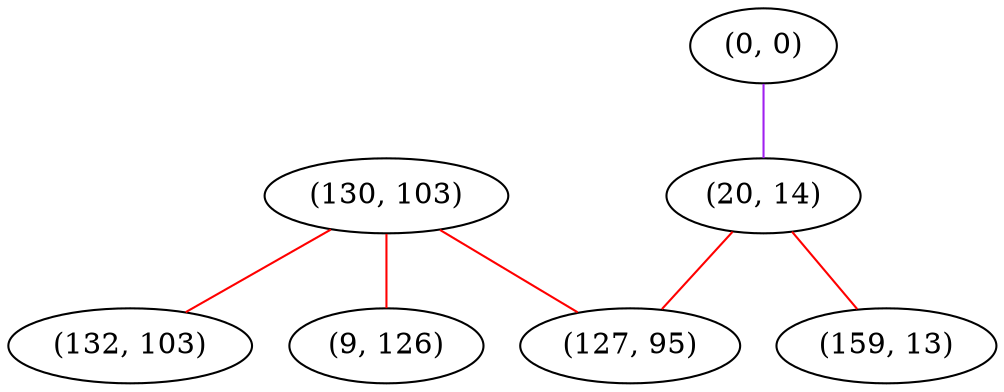 graph "" {
"(130, 103)";
"(132, 103)";
"(0, 0)";
"(20, 14)";
"(159, 13)";
"(9, 126)";
"(127, 95)";
"(130, 103)" -- "(132, 103)"  [color=red, key=0, weight=1];
"(130, 103)" -- "(9, 126)"  [color=red, key=0, weight=1];
"(130, 103)" -- "(127, 95)"  [color=red, key=0, weight=1];
"(0, 0)" -- "(20, 14)"  [color=purple, key=0, weight=4];
"(20, 14)" -- "(159, 13)"  [color=red, key=0, weight=1];
"(20, 14)" -- "(127, 95)"  [color=red, key=0, weight=1];
}
